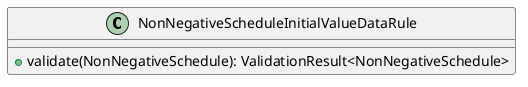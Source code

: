 @startuml

    class NonNegativeScheduleInitialValueDataRule [[NonNegativeScheduleInitialValueDataRule.html]] {
        +validate(NonNegativeSchedule): ValidationResult<NonNegativeSchedule>
    }

@enduml

